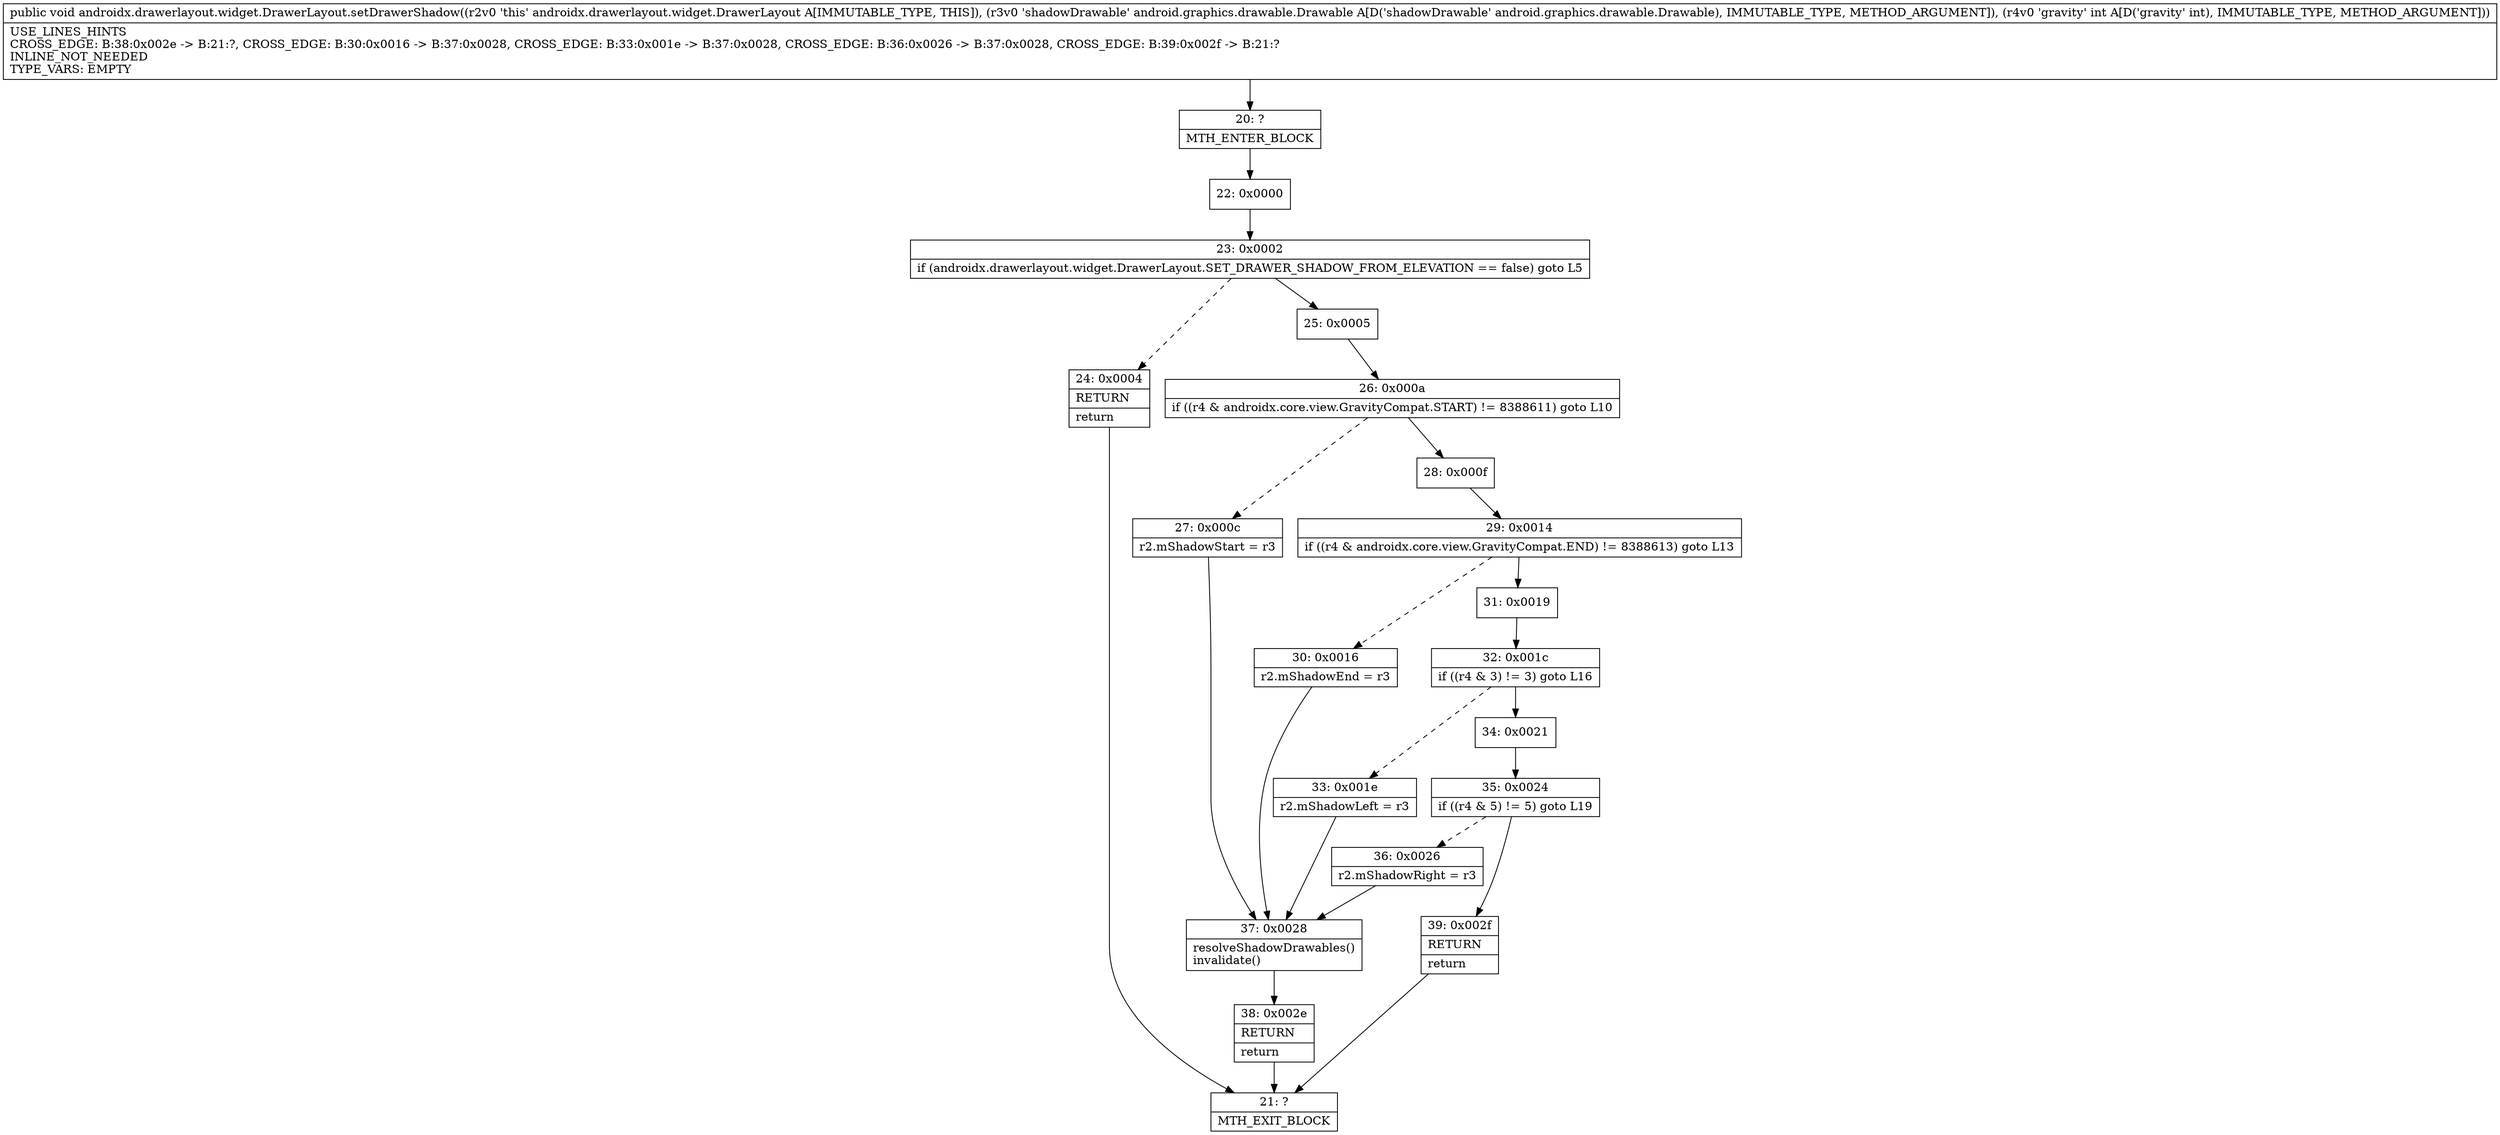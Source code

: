 digraph "CFG forandroidx.drawerlayout.widget.DrawerLayout.setDrawerShadow(Landroid\/graphics\/drawable\/Drawable;I)V" {
Node_20 [shape=record,label="{20\:\ ?|MTH_ENTER_BLOCK\l}"];
Node_22 [shape=record,label="{22\:\ 0x0000}"];
Node_23 [shape=record,label="{23\:\ 0x0002|if (androidx.drawerlayout.widget.DrawerLayout.SET_DRAWER_SHADOW_FROM_ELEVATION == false) goto L5\l}"];
Node_24 [shape=record,label="{24\:\ 0x0004|RETURN\l|return\l}"];
Node_21 [shape=record,label="{21\:\ ?|MTH_EXIT_BLOCK\l}"];
Node_25 [shape=record,label="{25\:\ 0x0005}"];
Node_26 [shape=record,label="{26\:\ 0x000a|if ((r4 & androidx.core.view.GravityCompat.START) != 8388611) goto L10\l}"];
Node_27 [shape=record,label="{27\:\ 0x000c|r2.mShadowStart = r3\l}"];
Node_37 [shape=record,label="{37\:\ 0x0028|resolveShadowDrawables()\linvalidate()\l}"];
Node_38 [shape=record,label="{38\:\ 0x002e|RETURN\l|return\l}"];
Node_28 [shape=record,label="{28\:\ 0x000f}"];
Node_29 [shape=record,label="{29\:\ 0x0014|if ((r4 & androidx.core.view.GravityCompat.END) != 8388613) goto L13\l}"];
Node_30 [shape=record,label="{30\:\ 0x0016|r2.mShadowEnd = r3\l}"];
Node_31 [shape=record,label="{31\:\ 0x0019}"];
Node_32 [shape=record,label="{32\:\ 0x001c|if ((r4 & 3) != 3) goto L16\l}"];
Node_33 [shape=record,label="{33\:\ 0x001e|r2.mShadowLeft = r3\l}"];
Node_34 [shape=record,label="{34\:\ 0x0021}"];
Node_35 [shape=record,label="{35\:\ 0x0024|if ((r4 & 5) != 5) goto L19\l}"];
Node_36 [shape=record,label="{36\:\ 0x0026|r2.mShadowRight = r3\l}"];
Node_39 [shape=record,label="{39\:\ 0x002f|RETURN\l|return\l}"];
MethodNode[shape=record,label="{public void androidx.drawerlayout.widget.DrawerLayout.setDrawerShadow((r2v0 'this' androidx.drawerlayout.widget.DrawerLayout A[IMMUTABLE_TYPE, THIS]), (r3v0 'shadowDrawable' android.graphics.drawable.Drawable A[D('shadowDrawable' android.graphics.drawable.Drawable), IMMUTABLE_TYPE, METHOD_ARGUMENT]), (r4v0 'gravity' int A[D('gravity' int), IMMUTABLE_TYPE, METHOD_ARGUMENT]))  | USE_LINES_HINTS\lCROSS_EDGE: B:38:0x002e \-\> B:21:?, CROSS_EDGE: B:30:0x0016 \-\> B:37:0x0028, CROSS_EDGE: B:33:0x001e \-\> B:37:0x0028, CROSS_EDGE: B:36:0x0026 \-\> B:37:0x0028, CROSS_EDGE: B:39:0x002f \-\> B:21:?\lINLINE_NOT_NEEDED\lTYPE_VARS: EMPTY\l}"];
MethodNode -> Node_20;Node_20 -> Node_22;
Node_22 -> Node_23;
Node_23 -> Node_24[style=dashed];
Node_23 -> Node_25;
Node_24 -> Node_21;
Node_25 -> Node_26;
Node_26 -> Node_27[style=dashed];
Node_26 -> Node_28;
Node_27 -> Node_37;
Node_37 -> Node_38;
Node_38 -> Node_21;
Node_28 -> Node_29;
Node_29 -> Node_30[style=dashed];
Node_29 -> Node_31;
Node_30 -> Node_37;
Node_31 -> Node_32;
Node_32 -> Node_33[style=dashed];
Node_32 -> Node_34;
Node_33 -> Node_37;
Node_34 -> Node_35;
Node_35 -> Node_36[style=dashed];
Node_35 -> Node_39;
Node_36 -> Node_37;
Node_39 -> Node_21;
}

